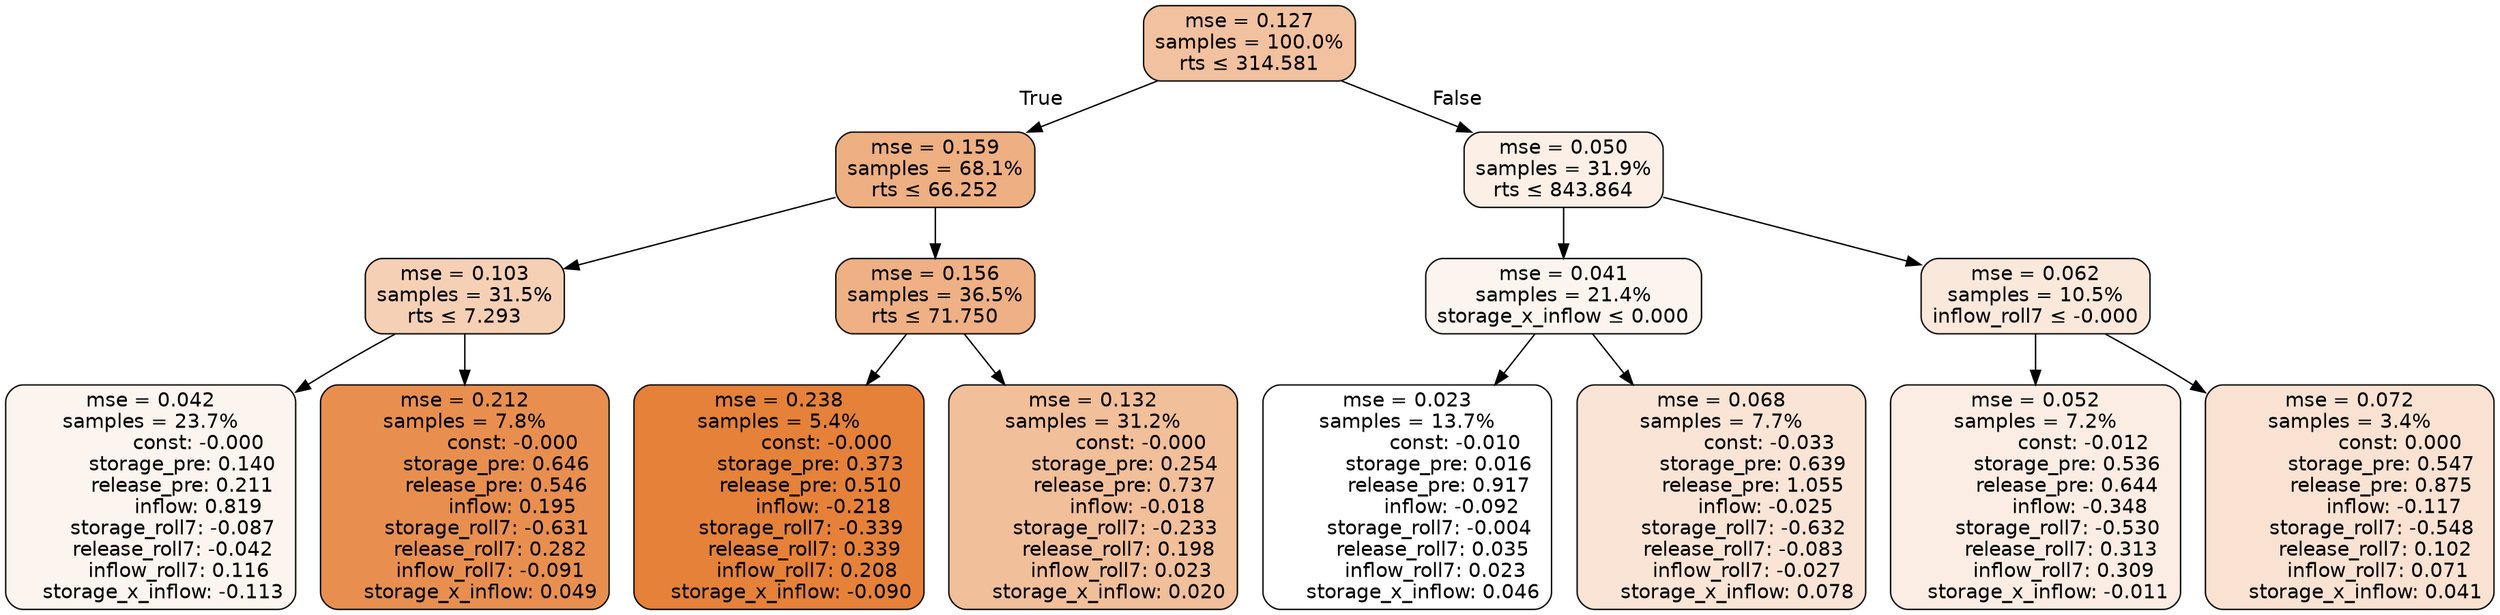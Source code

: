 digraph tree {
bgcolor="transparent"
node [shape=rectangle, style="filled, rounded", color="black", fontname=helvetica] ;
edge [fontname=helvetica] ;
	"0" [label="mse = 0.127
samples = 100.0%
rts &le; 314.581", fillcolor="#f2c19f"]
	"1" [label="mse = 0.159
samples = 68.1%
rts &le; 66.252", fillcolor="#eeaf82"]
	"2" [label="mse = 0.103
samples = 31.5%
rts &le; 7.293", fillcolor="#f5d0b5"]
	"3" [label="mse = 0.042
samples = 23.7%
               const: -0.000
          storage_pre: 0.140
          release_pre: 0.211
               inflow: 0.819
       storage_roll7: -0.087
       release_roll7: -0.042
         inflow_roll7: 0.116
    storage_x_inflow: -0.113", fillcolor="#fcf4ee"]
	"4" [label="mse = 0.212
samples = 7.8%
               const: -0.000
          storage_pre: 0.646
          release_pre: 0.546
               inflow: 0.195
       storage_roll7: -0.631
        release_roll7: 0.282
        inflow_roll7: -0.091
     storage_x_inflow: 0.049", fillcolor="#e88f50"]
	"5" [label="mse = 0.156
samples = 36.5%
rts &le; 71.750", fillcolor="#eeb084"]
	"6" [label="mse = 0.238
samples = 5.4%
               const: -0.000
          storage_pre: 0.373
          release_pre: 0.510
              inflow: -0.218
       storage_roll7: -0.339
        release_roll7: 0.339
         inflow_roll7: 0.208
    storage_x_inflow: -0.090", fillcolor="#e58139"]
	"7" [label="mse = 0.132
samples = 31.2%
               const: -0.000
          storage_pre: 0.254
          release_pre: 0.737
              inflow: -0.018
       storage_roll7: -0.233
        release_roll7: 0.198
         inflow_roll7: 0.023
     storage_x_inflow: 0.020", fillcolor="#f1bf9a"]
	"8" [label="mse = 0.050
samples = 31.9%
rts &le; 843.864", fillcolor="#fbefe6"]
	"9" [label="mse = 0.041
samples = 21.4%
storage_x_inflow &le; 0.000", fillcolor="#fcf4ee"]
	"10" [label="mse = 0.023
samples = 13.7%
               const: -0.010
          storage_pre: 0.016
          release_pre: 0.917
              inflow: -0.092
       storage_roll7: -0.004
        release_roll7: 0.035
         inflow_roll7: 0.023
     storage_x_inflow: 0.046", fillcolor="#ffffff"]
	"11" [label="mse = 0.068
samples = 7.7%
               const: -0.033
          storage_pre: 0.639
          release_pre: 1.055
              inflow: -0.025
       storage_roll7: -0.632
       release_roll7: -0.083
        inflow_roll7: -0.027
     storage_x_inflow: 0.078", fillcolor="#f9e4d5"]
	"12" [label="mse = 0.062
samples = 10.5%
inflow_roll7 &le; -0.000", fillcolor="#fae8db"]
	"13" [label="mse = 0.052
samples = 7.2%
               const: -0.012
          storage_pre: 0.536
          release_pre: 0.644
              inflow: -0.348
       storage_roll7: -0.530
        release_roll7: 0.313
         inflow_roll7: 0.309
    storage_x_inflow: -0.011", fillcolor="#fbede4"]
	"14" [label="mse = 0.072
samples = 3.4%
                const: 0.000
          storage_pre: 0.547
          release_pre: 0.875
              inflow: -0.117
       storage_roll7: -0.548
        release_roll7: 0.102
         inflow_roll7: 0.071
     storage_x_inflow: 0.041", fillcolor="#f9e2d1"]

	"0" -> "1" [labeldistance=2.5, labelangle=45, headlabel="True"]
	"1" -> "2"
	"2" -> "3"
	"2" -> "4"
	"1" -> "5"
	"5" -> "6"
	"5" -> "7"
	"0" -> "8" [labeldistance=2.5, labelangle=-45, headlabel="False"]
	"8" -> "9"
	"9" -> "10"
	"9" -> "11"
	"8" -> "12"
	"12" -> "13"
	"12" -> "14"
}